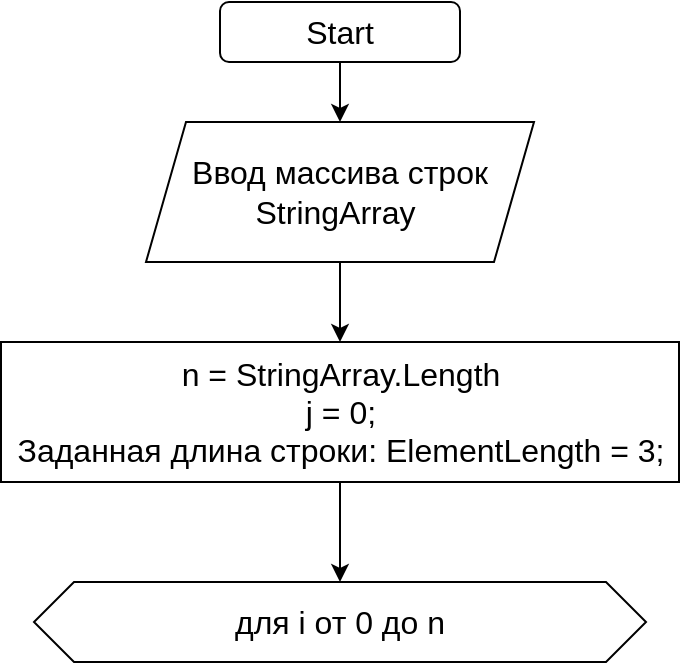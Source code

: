 <mxfile>
    <diagram id="noSTXL4GBrjWfWvloLzl" name="Page-1">
        <mxGraphModel dx="830" dy="419" grid="1" gridSize="10" guides="1" tooltips="1" connect="1" arrows="1" fold="1" page="1" pageScale="1" pageWidth="827" pageHeight="1169" math="0" shadow="0">
            <root>
                <mxCell id="0"/>
                <mxCell id="1" parent="0"/>
                <mxCell id="7" style="edgeStyle=none;html=1;entryX=0.5;entryY=0;entryDx=0;entryDy=0;fontSize=16;" parent="1" source="2" target="3" edge="1">
                    <mxGeometry relative="1" as="geometry"/>
                </mxCell>
                <mxCell id="2" value="&lt;font style=&quot;font-size: 16px&quot;&gt;Start&lt;/font&gt;" style="rounded=1;whiteSpace=wrap;html=1;" parent="1" vertex="1">
                    <mxGeometry x="354" y="20" width="120" height="30" as="geometry"/>
                </mxCell>
                <mxCell id="11" style="edgeStyle=none;html=1;entryX=0.5;entryY=0;entryDx=0;entryDy=0;" edge="1" parent="1" source="3" target="6">
                    <mxGeometry relative="1" as="geometry"/>
                </mxCell>
                <mxCell id="3" value="Ввод массива строк&lt;br&gt;StringArray&amp;nbsp;" style="shape=parallelogram;perimeter=parallelogramPerimeter;whiteSpace=wrap;html=1;fixedSize=1;fontSize=16;" parent="1" vertex="1">
                    <mxGeometry x="317" y="80" width="194" height="70" as="geometry"/>
                </mxCell>
                <mxCell id="13" style="edgeStyle=none;html=1;entryX=0.5;entryY=0;entryDx=0;entryDy=0;" edge="1" parent="1" source="6" target="10">
                    <mxGeometry relative="1" as="geometry"/>
                </mxCell>
                <mxCell id="6" value="n = StringArray.Length&lt;br&gt;j = 0;&lt;br&gt;Заданная длина строки: ElementLength = 3;" style="rounded=0;whiteSpace=wrap;html=1;fontSize=16;" parent="1" vertex="1">
                    <mxGeometry x="244.5" y="190" width="339" height="70" as="geometry"/>
                </mxCell>
                <mxCell id="10" value="для i от 0 до n" style="shape=hexagon;perimeter=hexagonPerimeter2;whiteSpace=wrap;html=1;fixedSize=1;fontSize=16;" parent="1" vertex="1">
                    <mxGeometry x="261" y="310" width="306" height="40" as="geometry"/>
                </mxCell>
            </root>
        </mxGraphModel>
    </diagram>
</mxfile>
